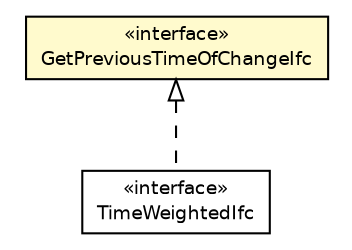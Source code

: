 #!/usr/local/bin/dot
#
# Class diagram 
# Generated by UMLGraph version 5.4 (http://www.umlgraph.org/)
#

digraph G {
	edge [fontname="Helvetica",fontsize=10,labelfontname="Helvetica",labelfontsize=10];
	node [fontname="Helvetica",fontsize=10,shape=plaintext];
	nodesep=0.25;
	ranksep=0.5;
	// jsl.modeling.elements.variable.TimeWeightedIfc
	c87187 [label=<<table title="jsl.modeling.elements.variable.TimeWeightedIfc" border="0" cellborder="1" cellspacing="0" cellpadding="2" port="p" href="./TimeWeightedIfc.html">
		<tr><td><table border="0" cellspacing="0" cellpadding="1">
<tr><td align="center" balign="center"> &#171;interface&#187; </td></tr>
<tr><td align="center" balign="center"> TimeWeightedIfc </td></tr>
		</table></td></tr>
		</table>>, URL="./TimeWeightedIfc.html", fontname="Helvetica", fontcolor="black", fontsize=9.0];
	// jsl.modeling.elements.variable.GetPreviousTimeOfChangeIfc
	c87199 [label=<<table title="jsl.modeling.elements.variable.GetPreviousTimeOfChangeIfc" border="0" cellborder="1" cellspacing="0" cellpadding="2" port="p" bgcolor="lemonChiffon" href="./GetPreviousTimeOfChangeIfc.html">
		<tr><td><table border="0" cellspacing="0" cellpadding="1">
<tr><td align="center" balign="center"> &#171;interface&#187; </td></tr>
<tr><td align="center" balign="center"> GetPreviousTimeOfChangeIfc </td></tr>
		</table></td></tr>
		</table>>, URL="./GetPreviousTimeOfChangeIfc.html", fontname="Helvetica", fontcolor="black", fontsize=9.0];
	//jsl.modeling.elements.variable.TimeWeightedIfc implements jsl.modeling.elements.variable.GetPreviousTimeOfChangeIfc
	c87199:p -> c87187:p [dir=back,arrowtail=empty,style=dashed];
}

